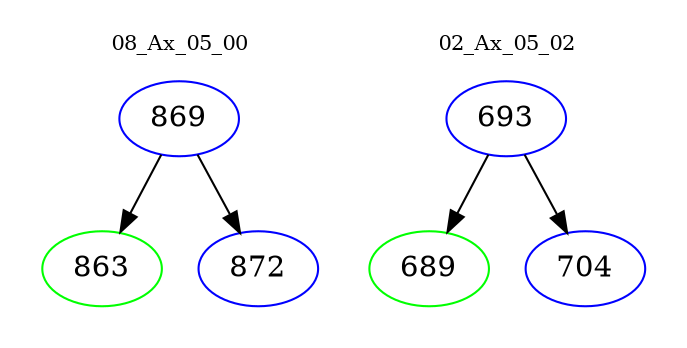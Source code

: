 digraph{
subgraph cluster_0 {
color = white
label = "08_Ax_05_00";
fontsize=10;
T0_869 [label="869", color="blue"]
T0_869 -> T0_863 [color="black"]
T0_863 [label="863", color="green"]
T0_869 -> T0_872 [color="black"]
T0_872 [label="872", color="blue"]
}
subgraph cluster_1 {
color = white
label = "02_Ax_05_02";
fontsize=10;
T1_693 [label="693", color="blue"]
T1_693 -> T1_689 [color="black"]
T1_689 [label="689", color="green"]
T1_693 -> T1_704 [color="black"]
T1_704 [label="704", color="blue"]
}
}

